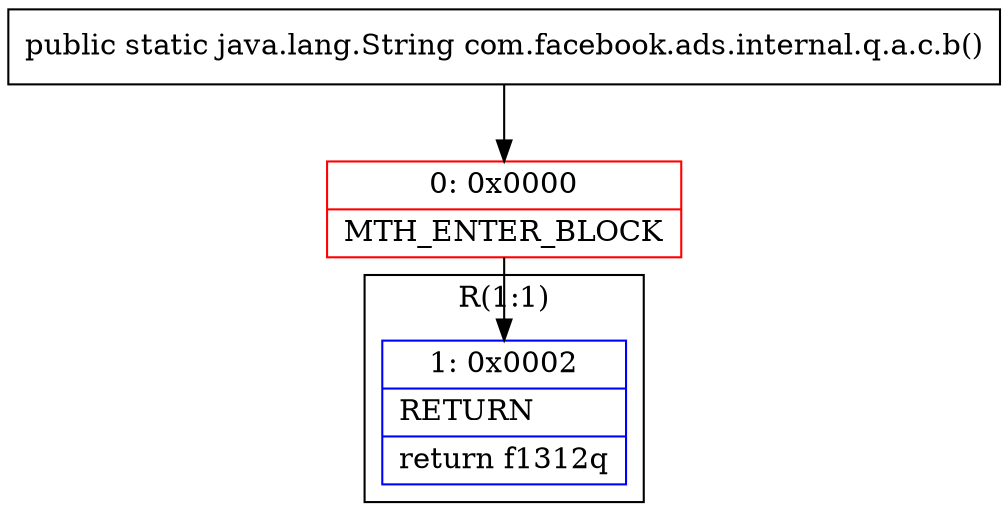 digraph "CFG forcom.facebook.ads.internal.q.a.c.b()Ljava\/lang\/String;" {
subgraph cluster_Region_1654958493 {
label = "R(1:1)";
node [shape=record,color=blue];
Node_1 [shape=record,label="{1\:\ 0x0002|RETURN\l|return f1312q\l}"];
}
Node_0 [shape=record,color=red,label="{0\:\ 0x0000|MTH_ENTER_BLOCK\l}"];
MethodNode[shape=record,label="{public static java.lang.String com.facebook.ads.internal.q.a.c.b() }"];
MethodNode -> Node_0;
Node_0 -> Node_1;
}

